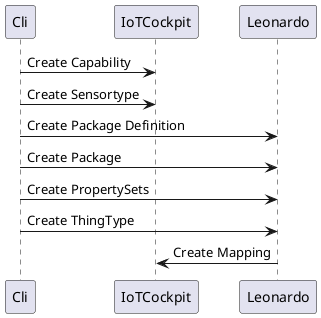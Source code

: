 @startuml
Cli -> IoTCockpit : Create Capability
Cli -> IoTCockpit : Create Sensortype


Cli -> Leonardo: Create Package Definition
Cli -> Leonardo: Create Package
Cli -> Leonardo: Create PropertySets
Cli -> Leonardo: Create ThingType
Leonardo -> IoTCockpit: Create Mapping
@enduml